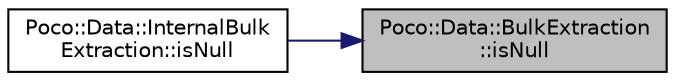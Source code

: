 digraph "Poco::Data::BulkExtraction::isNull"
{
 // LATEX_PDF_SIZE
  edge [fontname="Helvetica",fontsize="10",labelfontname="Helvetica",labelfontsize="10"];
  node [fontname="Helvetica",fontsize="10",shape=record];
  rankdir="RL";
  Node1 [label="Poco::Data::BulkExtraction\l::isNull",height=0.2,width=0.4,color="black", fillcolor="grey75", style="filled", fontcolor="black",tooltip="Gets the limit."];
  Node1 -> Node2 [dir="back",color="midnightblue",fontsize="10",style="solid"];
  Node2 [label="Poco::Data::InternalBulk\lExtraction::isNull",height=0.2,width=0.4,color="black", fillcolor="white", style="filled",URL="$classPoco_1_1Data_1_1InternalBulkExtraction.html#a4ca198789b38882af8e1baae761a3e88",tooltip="Gets the limit."];
}
